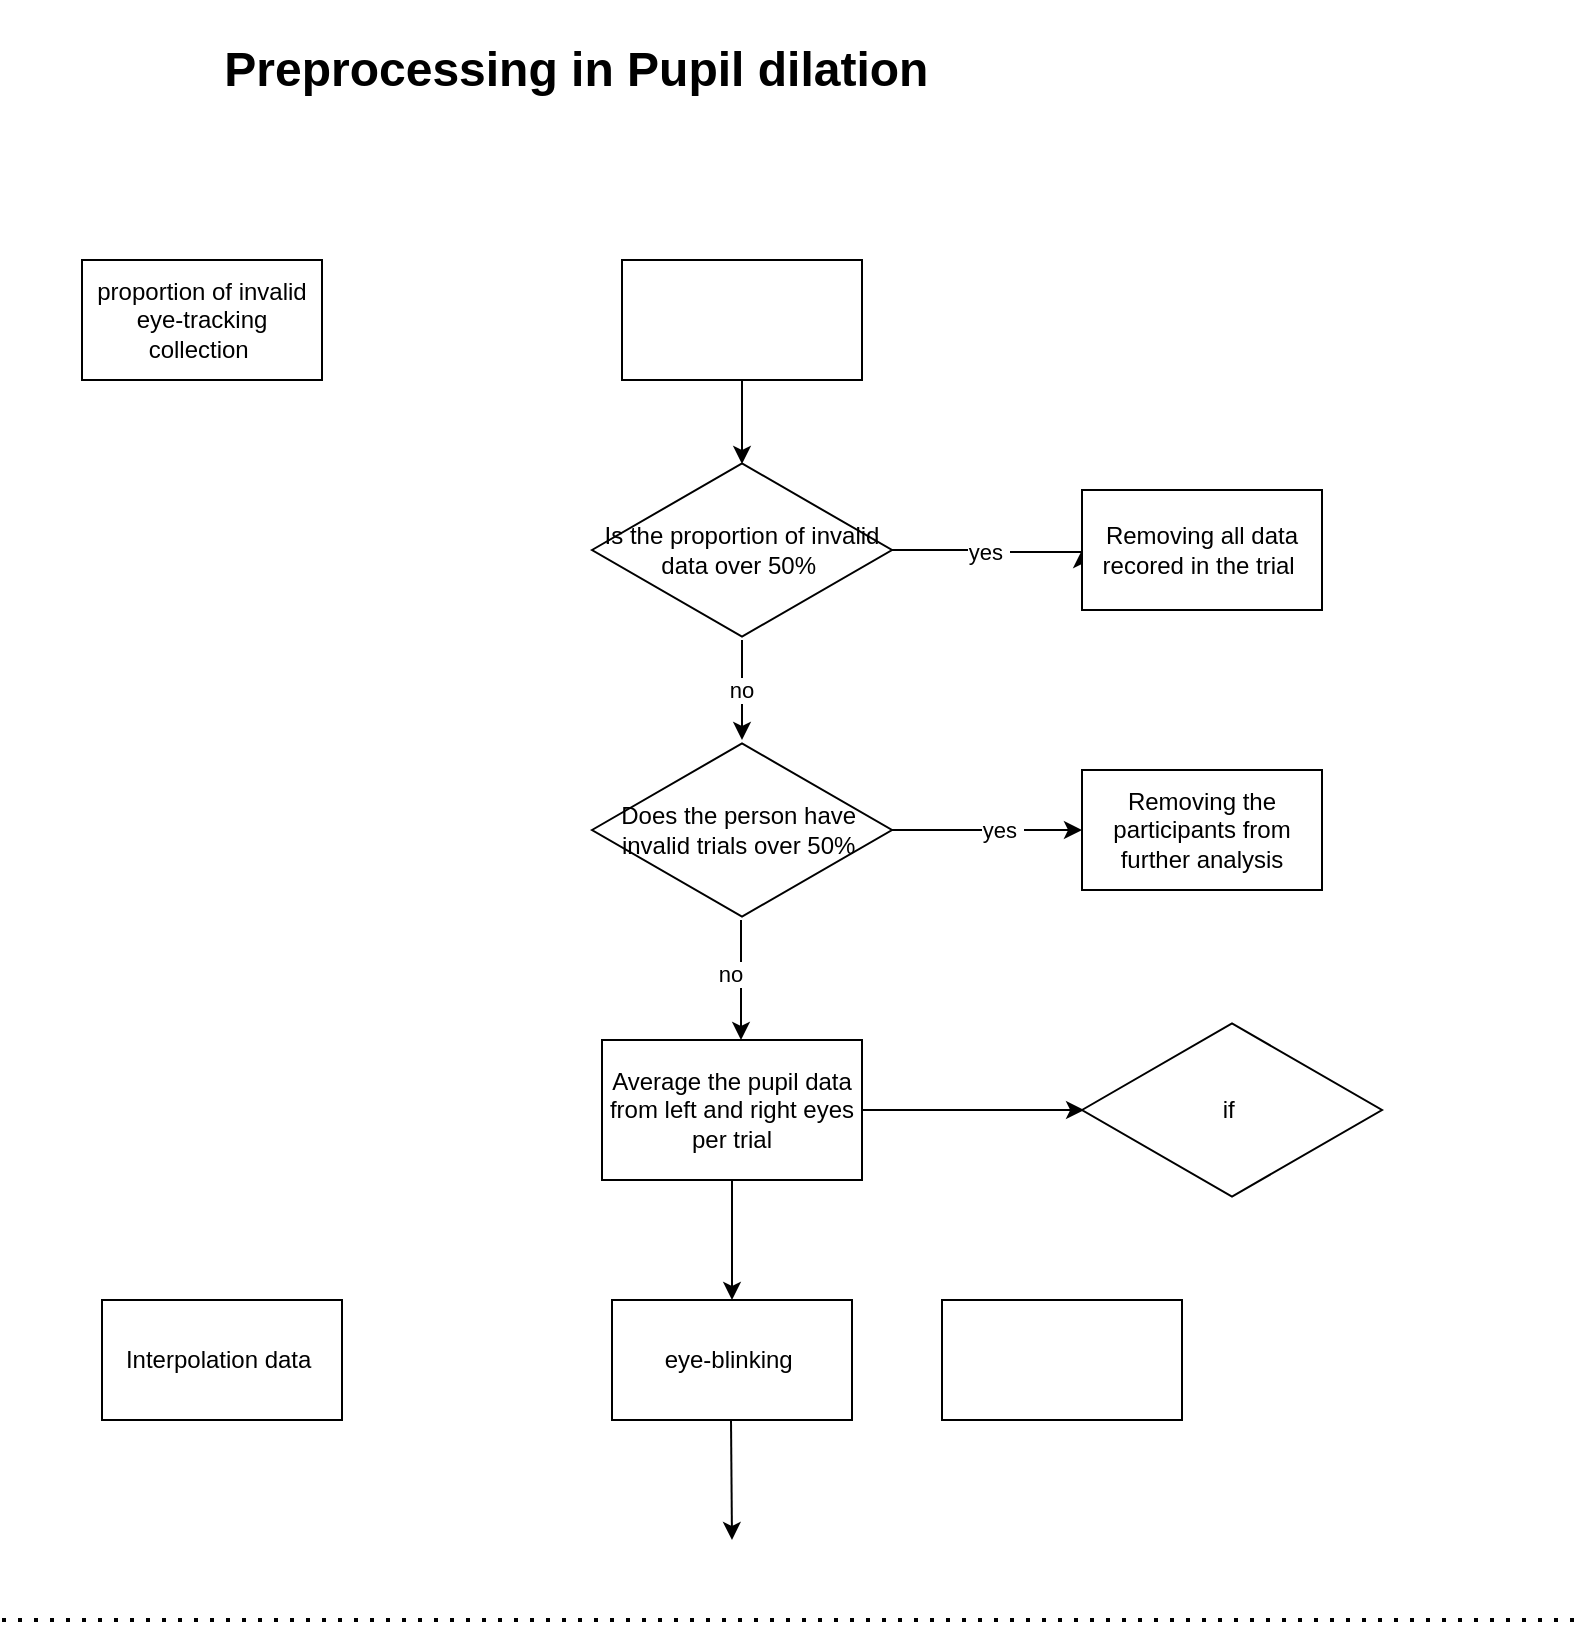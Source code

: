 <mxfile version="21.2.4" type="github">
  <diagram name="第 1 页" id="VAMxYnleN22QML6oUBr0">
    <mxGraphModel dx="2021" dy="766" grid="1" gridSize="10" guides="1" tooltips="1" connect="1" arrows="1" fold="1" page="1" pageScale="1" pageWidth="827" pageHeight="1169" math="0" shadow="0">
      <root>
        <mxCell id="0" />
        <mxCell id="1" parent="0" />
        <mxCell id="qU45uo9Rk5HEbrporvGn-14" value="&lt;h1&gt;Preprocessing in Pupil dilation&amp;nbsp;&lt;/h1&gt;" style="text;html=1;align=center;verticalAlign=middle;resizable=0;points=[];autosize=1;strokeColor=none;fillColor=none;" parent="1" vertex="1">
          <mxGeometry x="80" y="230" width="380" height="70" as="geometry" />
        </mxCell>
        <mxCell id="BT4phYu5JlUOmxXtcWHX-3" value="proportion of invalid eye-tracking collection&amp;nbsp;" style="rounded=0;whiteSpace=wrap;html=1;" vertex="1" parent="1">
          <mxGeometry x="20" y="360" width="120" height="60" as="geometry" />
        </mxCell>
        <mxCell id="BT4phYu5JlUOmxXtcWHX-6" style="edgeStyle=orthogonalEdgeStyle;rounded=0;orthogonalLoop=1;jettySize=auto;html=1;exitX=0.5;exitY=1;exitDx=0;exitDy=0;entryX=0.5;entryY=0.022;entryDx=0;entryDy=0;entryPerimeter=0;" edge="1" parent="1" source="BT4phYu5JlUOmxXtcWHX-4" target="BT4phYu5JlUOmxXtcWHX-5">
          <mxGeometry relative="1" as="geometry" />
        </mxCell>
        <mxCell id="BT4phYu5JlUOmxXtcWHX-4" value="" style="rounded=0;whiteSpace=wrap;html=1;" vertex="1" parent="1">
          <mxGeometry x="290" y="360" width="120" height="60" as="geometry" />
        </mxCell>
        <mxCell id="BT4phYu5JlUOmxXtcWHX-7" value="yes&amp;nbsp;" style="edgeStyle=orthogonalEdgeStyle;rounded=0;orthogonalLoop=1;jettySize=auto;html=1;" edge="1" parent="1" source="BT4phYu5JlUOmxXtcWHX-5">
          <mxGeometry relative="1" as="geometry">
            <mxPoint x="520" y="505" as="targetPoint" />
            <Array as="points">
              <mxPoint x="473" y="505" />
              <mxPoint x="473" y="506" />
            </Array>
          </mxGeometry>
        </mxCell>
        <mxCell id="BT4phYu5JlUOmxXtcWHX-9" value="no&amp;nbsp;" style="edgeStyle=orthogonalEdgeStyle;rounded=0;orthogonalLoop=1;jettySize=auto;html=1;" edge="1" parent="1" source="BT4phYu5JlUOmxXtcWHX-5">
          <mxGeometry relative="1" as="geometry">
            <mxPoint x="350" y="600" as="targetPoint" />
          </mxGeometry>
        </mxCell>
        <mxCell id="BT4phYu5JlUOmxXtcWHX-5" value="Is the proportion of invalid data over 50%&amp;nbsp;" style="html=1;whiteSpace=wrap;aspect=fixed;shape=isoRectangle;" vertex="1" parent="1">
          <mxGeometry x="275" y="460" width="150" height="90" as="geometry" />
        </mxCell>
        <mxCell id="BT4phYu5JlUOmxXtcWHX-8" value="Removing all data recored in the trial&amp;nbsp;" style="rounded=0;whiteSpace=wrap;html=1;" vertex="1" parent="1">
          <mxGeometry x="520" y="475" width="120" height="60" as="geometry" />
        </mxCell>
        <mxCell id="BT4phYu5JlUOmxXtcWHX-12" value="" style="endArrow=none;dashed=1;html=1;dashPattern=1 3;strokeWidth=2;rounded=0;" edge="1" parent="1">
          <mxGeometry width="50" height="50" relative="1" as="geometry">
            <mxPoint x="-20" y="1040" as="sourcePoint" />
            <mxPoint x="770" y="1040" as="targetPoint" />
          </mxGeometry>
        </mxCell>
        <mxCell id="BT4phYu5JlUOmxXtcWHX-19" value="yes&amp;nbsp;" style="edgeStyle=orthogonalEdgeStyle;rounded=0;orthogonalLoop=1;jettySize=auto;html=1;entryX=0;entryY=0.5;entryDx=0;entryDy=0;" edge="1" parent="1" source="BT4phYu5JlUOmxXtcWHX-16" target="BT4phYu5JlUOmxXtcWHX-18">
          <mxGeometry x="0.158" relative="1" as="geometry">
            <mxPoint as="offset" />
          </mxGeometry>
        </mxCell>
        <mxCell id="BT4phYu5JlUOmxXtcWHX-24" style="edgeStyle=orthogonalEdgeStyle;rounded=0;orthogonalLoop=1;jettySize=auto;html=1;" edge="1" parent="1">
          <mxGeometry relative="1" as="geometry">
            <mxPoint x="349.5" y="750" as="targetPoint" />
            <mxPoint x="349.5" y="690" as="sourcePoint" />
          </mxGeometry>
        </mxCell>
        <mxCell id="BT4phYu5JlUOmxXtcWHX-25" value="no" style="edgeLabel;html=1;align=center;verticalAlign=middle;resizable=0;points=[];" vertex="1" connectable="0" parent="BT4phYu5JlUOmxXtcWHX-24">
          <mxGeometry x="-0.01" y="-3" relative="1" as="geometry">
            <mxPoint x="-3" y="-3" as="offset" />
          </mxGeometry>
        </mxCell>
        <mxCell id="BT4phYu5JlUOmxXtcWHX-18" value="Removing the participants from further analysis" style="rounded=0;whiteSpace=wrap;html=1;" vertex="1" parent="1">
          <mxGeometry x="520" y="615" width="120" height="60" as="geometry" />
        </mxCell>
        <mxCell id="BT4phYu5JlUOmxXtcWHX-29" value="" style="edgeStyle=orthogonalEdgeStyle;rounded=0;orthogonalLoop=1;jettySize=auto;html=1;" edge="1" parent="1" source="BT4phYu5JlUOmxXtcWHX-22" target="BT4phYu5JlUOmxXtcWHX-28">
          <mxGeometry relative="1" as="geometry" />
        </mxCell>
        <mxCell id="BT4phYu5JlUOmxXtcWHX-37" style="edgeStyle=orthogonalEdgeStyle;rounded=0;orthogonalLoop=1;jettySize=auto;html=1;entryX=0.007;entryY=0.5;entryDx=0;entryDy=0;entryPerimeter=0;" edge="1" parent="1" source="BT4phYu5JlUOmxXtcWHX-22" target="BT4phYu5JlUOmxXtcWHX-36">
          <mxGeometry relative="1" as="geometry" />
        </mxCell>
        <mxCell id="BT4phYu5JlUOmxXtcWHX-22" value="Average the pupil data from left and right eyes per trial" style="rounded=0;whiteSpace=wrap;html=1;" vertex="1" parent="1">
          <mxGeometry x="280" y="750" width="130" height="70" as="geometry" />
        </mxCell>
        <mxCell id="BT4phYu5JlUOmxXtcWHX-16" value="Does the person have&amp;nbsp; invalid trials over 50%&amp;nbsp;" style="html=1;whiteSpace=wrap;aspect=fixed;shape=isoRectangle;" vertex="1" parent="1">
          <mxGeometry x="275" y="600" width="150" height="90" as="geometry" />
        </mxCell>
        <mxCell id="BT4phYu5JlUOmxXtcWHX-28" value="eye-blinking&amp;nbsp;" style="rounded=0;whiteSpace=wrap;html=1;" vertex="1" parent="1">
          <mxGeometry x="285" y="880" width="120" height="60" as="geometry" />
        </mxCell>
        <mxCell id="BT4phYu5JlUOmxXtcWHX-30" value="Interpolation data&amp;nbsp;" style="rounded=0;whiteSpace=wrap;html=1;" vertex="1" parent="1">
          <mxGeometry x="30" y="880" width="120" height="60" as="geometry" />
        </mxCell>
        <mxCell id="BT4phYu5JlUOmxXtcWHX-32" value="" style="endArrow=classic;html=1;rounded=0;" edge="1" parent="1">
          <mxGeometry width="50" height="50" relative="1" as="geometry">
            <mxPoint x="344.5" y="940" as="sourcePoint" />
            <mxPoint x="345" y="1000" as="targetPoint" />
          </mxGeometry>
        </mxCell>
        <mxCell id="BT4phYu5JlUOmxXtcWHX-33" value="" style="rounded=0;whiteSpace=wrap;html=1;" vertex="1" parent="1">
          <mxGeometry x="450" y="880" width="120" height="60" as="geometry" />
        </mxCell>
        <mxCell id="BT4phYu5JlUOmxXtcWHX-36" value="if&amp;nbsp;" style="html=1;whiteSpace=wrap;aspect=fixed;shape=isoRectangle;" vertex="1" parent="1">
          <mxGeometry x="520" y="740" width="150" height="90" as="geometry" />
        </mxCell>
      </root>
    </mxGraphModel>
  </diagram>
</mxfile>
